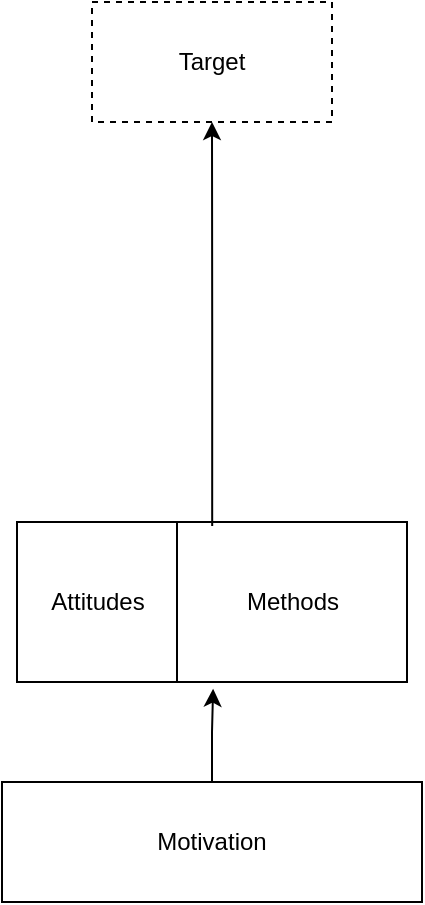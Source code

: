 <mxfile version="22.0.4" type="github" pages="2">
  <diagram name="Overall" id="bqNGNmUFSN8e8ksOwlX5">
    <mxGraphModel dx="972" dy="685" grid="1" gridSize="10" guides="1" tooltips="1" connect="1" arrows="1" fold="1" page="1" pageScale="1" pageWidth="850" pageHeight="1100" math="0" shadow="0">
      <root>
        <mxCell id="0" />
        <mxCell id="1" parent="0" />
        <mxCell id="HvrDz_iBMJWE99rpZcu3-1" value="Motivation" style="rounded=0;whiteSpace=wrap;html=1;" vertex="1" parent="1">
          <mxGeometry x="330" y="510" width="210" height="60" as="geometry" />
        </mxCell>
        <mxCell id="HvrDz_iBMJWE99rpZcu3-4" value="Target" style="rounded=0;whiteSpace=wrap;html=1;dashed=1;" vertex="1" parent="1">
          <mxGeometry x="375" y="120" width="120" height="60" as="geometry" />
        </mxCell>
        <mxCell id="HvrDz_iBMJWE99rpZcu3-5" value="" style="group" vertex="1" connectable="0" parent="1">
          <mxGeometry x="337.5" y="380" width="195" height="80" as="geometry" />
        </mxCell>
        <mxCell id="HvrDz_iBMJWE99rpZcu3-2" value="Attitudes" style="rounded=0;whiteSpace=wrap;html=1;" vertex="1" parent="HvrDz_iBMJWE99rpZcu3-5">
          <mxGeometry width="80" height="80" as="geometry" />
        </mxCell>
        <mxCell id="HvrDz_iBMJWE99rpZcu3-3" value="Methods" style="rounded=0;whiteSpace=wrap;html=1;" vertex="1" parent="HvrDz_iBMJWE99rpZcu3-5">
          <mxGeometry x="80" width="115" height="80" as="geometry" />
        </mxCell>
        <mxCell id="HvrDz_iBMJWE99rpZcu3-6" style="edgeStyle=orthogonalEdgeStyle;rounded=0;orthogonalLoop=1;jettySize=auto;html=1;entryX=0.157;entryY=1.042;entryDx=0;entryDy=0;entryPerimeter=0;" edge="1" parent="1" source="HvrDz_iBMJWE99rpZcu3-1" target="HvrDz_iBMJWE99rpZcu3-3">
          <mxGeometry relative="1" as="geometry" />
        </mxCell>
        <mxCell id="HvrDz_iBMJWE99rpZcu3-8" style="edgeStyle=orthogonalEdgeStyle;rounded=0;orthogonalLoop=1;jettySize=auto;html=1;exitX=0.153;exitY=0.025;exitDx=0;exitDy=0;exitPerimeter=0;" edge="1" parent="1" source="HvrDz_iBMJWE99rpZcu3-3" target="HvrDz_iBMJWE99rpZcu3-4">
          <mxGeometry relative="1" as="geometry" />
        </mxCell>
      </root>
    </mxGraphModel>
  </diagram>
  <diagram id="VhCHaG-jedz8EqlwKxE3" name="Design Research">
    <mxGraphModel dx="1166" dy="822" grid="1" gridSize="10" guides="1" tooltips="1" connect="1" arrows="1" fold="1" page="1" pageScale="1" pageWidth="850" pageHeight="1100" math="0" shadow="0">
      <root>
        <mxCell id="0" />
        <mxCell id="1" parent="0" />
        <mxCell id="0XJ9ytBPI_k_CE96YUFv-1" value="Design Research" style="rounded=0;whiteSpace=wrap;html=1;" vertex="1" parent="1">
          <mxGeometry x="355" y="400" width="125" height="60" as="geometry" />
        </mxCell>
        <mxCell id="0XJ9ytBPI_k_CE96YUFv-2" value="Writing Research" style="rounded=0;whiteSpace=wrap;html=1;" vertex="1" parent="1">
          <mxGeometry x="355" y="250" width="125" height="140" as="geometry" />
        </mxCell>
        <mxCell id="0XJ9ytBPI_k_CE96YUFv-3" value="Conferencing Research" style="rounded=0;whiteSpace=wrap;html=1;" vertex="1" parent="1">
          <mxGeometry x="355" y="180" width="125" height="60" as="geometry" />
        </mxCell>
        <mxCell id="0XJ9ytBPI_k_CE96YUFv-4" value="Publishing Research" style="rounded=0;whiteSpace=wrap;html=1;" vertex="1" parent="1">
          <mxGeometry x="355" y="110" width="125" height="60" as="geometry" />
        </mxCell>
        <mxCell id="0XJ9ytBPI_k_CE96YUFv-5" value="Authorship" style="rounded=0;whiteSpace=wrap;html=1;" vertex="1" parent="1">
          <mxGeometry x="352.5" y="70" width="127.5" height="30" as="geometry" />
        </mxCell>
        <mxCell id="0XJ9ytBPI_k_CE96YUFv-6" value="Literature Reivew" style="rounded=0;whiteSpace=wrap;html=1;" vertex="1" parent="1">
          <mxGeometry x="540" y="260" width="125" height="60" as="geometry" />
        </mxCell>
        <mxCell id="0XJ9ytBPI_k_CE96YUFv-7" value="Research Questions" style="rounded=0;whiteSpace=wrap;html=1;" vertex="1" parent="1">
          <mxGeometry x="540" y="330" width="125" height="60" as="geometry" />
        </mxCell>
        <mxCell id="0XJ9ytBPI_k_CE96YUFv-8" value="Research Methods" style="rounded=0;whiteSpace=wrap;html=1;" vertex="1" parent="1">
          <mxGeometry x="540" y="400" width="125" height="60" as="geometry" />
        </mxCell>
        <mxCell id="0XJ9ytBPI_k_CE96YUFv-9" value="Results" style="rounded=0;whiteSpace=wrap;html=1;" vertex="1" parent="1">
          <mxGeometry x="540" y="470" width="125" height="60" as="geometry" />
        </mxCell>
        <mxCell id="0XJ9ytBPI_k_CE96YUFv-10" value="Contribution" style="rounded=0;whiteSpace=wrap;html=1;" vertex="1" parent="1">
          <mxGeometry x="540" y="540" width="125" height="60" as="geometry" />
        </mxCell>
        <mxCell id="0XJ9ytBPI_k_CE96YUFv-11" value="" style="shape=curlyBracket;whiteSpace=wrap;html=1;rounded=1;labelPosition=left;verticalLabelPosition=middle;align=right;verticalAlign=middle;" vertex="1" parent="1">
          <mxGeometry x="500" y="290" width="20" height="290" as="geometry" />
        </mxCell>
      </root>
    </mxGraphModel>
  </diagram>
</mxfile>
